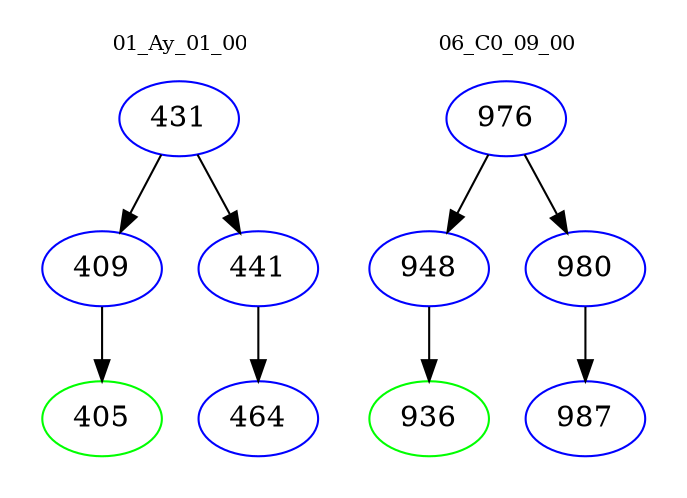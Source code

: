 digraph{
subgraph cluster_0 {
color = white
label = "01_Ay_01_00";
fontsize=10;
T0_431 [label="431", color="blue"]
T0_431 -> T0_409 [color="black"]
T0_409 [label="409", color="blue"]
T0_409 -> T0_405 [color="black"]
T0_405 [label="405", color="green"]
T0_431 -> T0_441 [color="black"]
T0_441 [label="441", color="blue"]
T0_441 -> T0_464 [color="black"]
T0_464 [label="464", color="blue"]
}
subgraph cluster_1 {
color = white
label = "06_C0_09_00";
fontsize=10;
T1_976 [label="976", color="blue"]
T1_976 -> T1_948 [color="black"]
T1_948 [label="948", color="blue"]
T1_948 -> T1_936 [color="black"]
T1_936 [label="936", color="green"]
T1_976 -> T1_980 [color="black"]
T1_980 [label="980", color="blue"]
T1_980 -> T1_987 [color="black"]
T1_987 [label="987", color="blue"]
}
}
